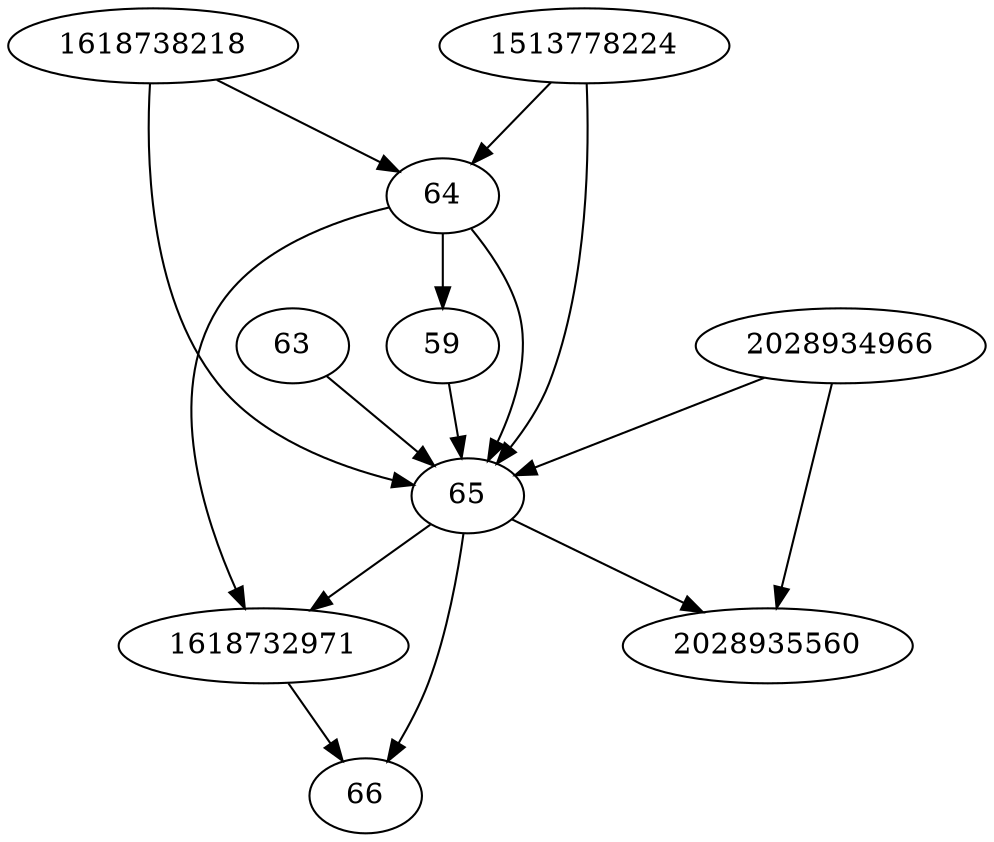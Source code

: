 strict digraph  {
64;
65;
66;
2028935560;
1618738218;
1618732971;
1513778224;
2028934966;
59;
63;
64 -> 65;
64 -> 59;
64 -> 1618732971;
65 -> 1618732971;
65 -> 2028935560;
65 -> 66;
1618738218 -> 64;
1618738218 -> 65;
1618732971 -> 66;
1513778224 -> 64;
1513778224 -> 65;
2028934966 -> 2028935560;
2028934966 -> 65;
59 -> 65;
63 -> 65;
}
